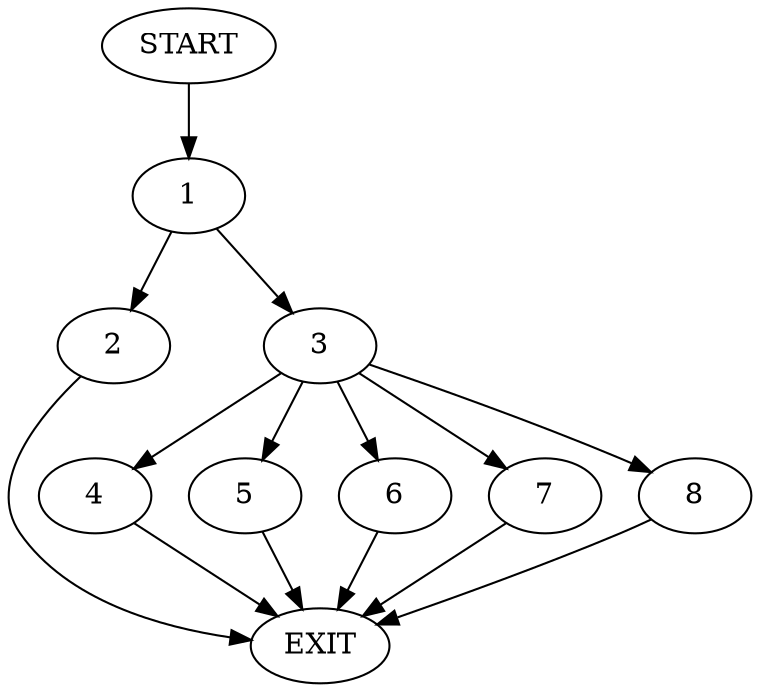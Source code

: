 digraph {
0 [label="START"]
9 [label="EXIT"]
0 -> 1
1 -> 2
1 -> 3
3 -> 4
3 -> 5
3 -> 6
3 -> 7
3 -> 8
2 -> 9
5 -> 9
7 -> 9
4 -> 9
6 -> 9
8 -> 9
}
